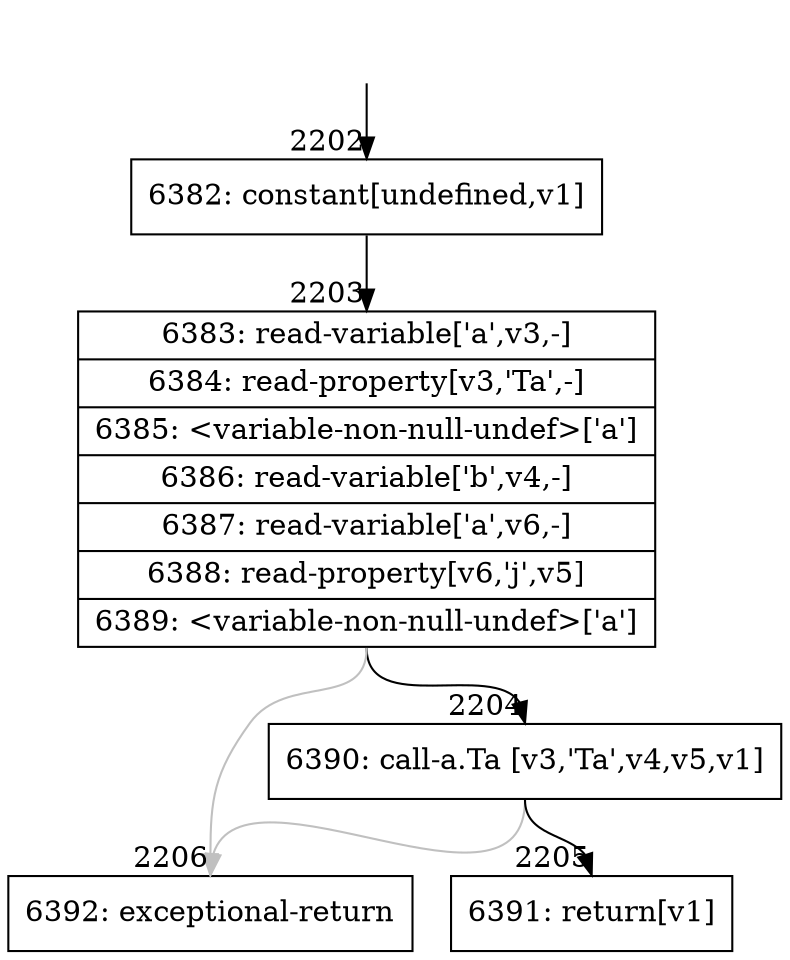 digraph {
rankdir="TD"
BB_entry189[shape=none,label=""];
BB_entry189 -> BB2202 [tailport=s, headport=n, headlabel="    2202"]
BB2202 [shape=record label="{6382: constant[undefined,v1]}" ] 
BB2202 -> BB2203 [tailport=s, headport=n, headlabel="      2203"]
BB2203 [shape=record label="{6383: read-variable['a',v3,-]|6384: read-property[v3,'Ta',-]|6385: \<variable-non-null-undef\>['a']|6386: read-variable['b',v4,-]|6387: read-variable['a',v6,-]|6388: read-property[v6,'j',v5]|6389: \<variable-non-null-undef\>['a']}" ] 
BB2203 -> BB2204 [tailport=s, headport=n, headlabel="      2204"]
BB2203 -> BB2206 [tailport=s, headport=n, color=gray, headlabel="      2206"]
BB2204 [shape=record label="{6390: call-a.Ta [v3,'Ta',v4,v5,v1]}" ] 
BB2204 -> BB2205 [tailport=s, headport=n, headlabel="      2205"]
BB2204 -> BB2206 [tailport=s, headport=n, color=gray]
BB2205 [shape=record label="{6391: return[v1]}" ] 
BB2206 [shape=record label="{6392: exceptional-return}" ] 
}
